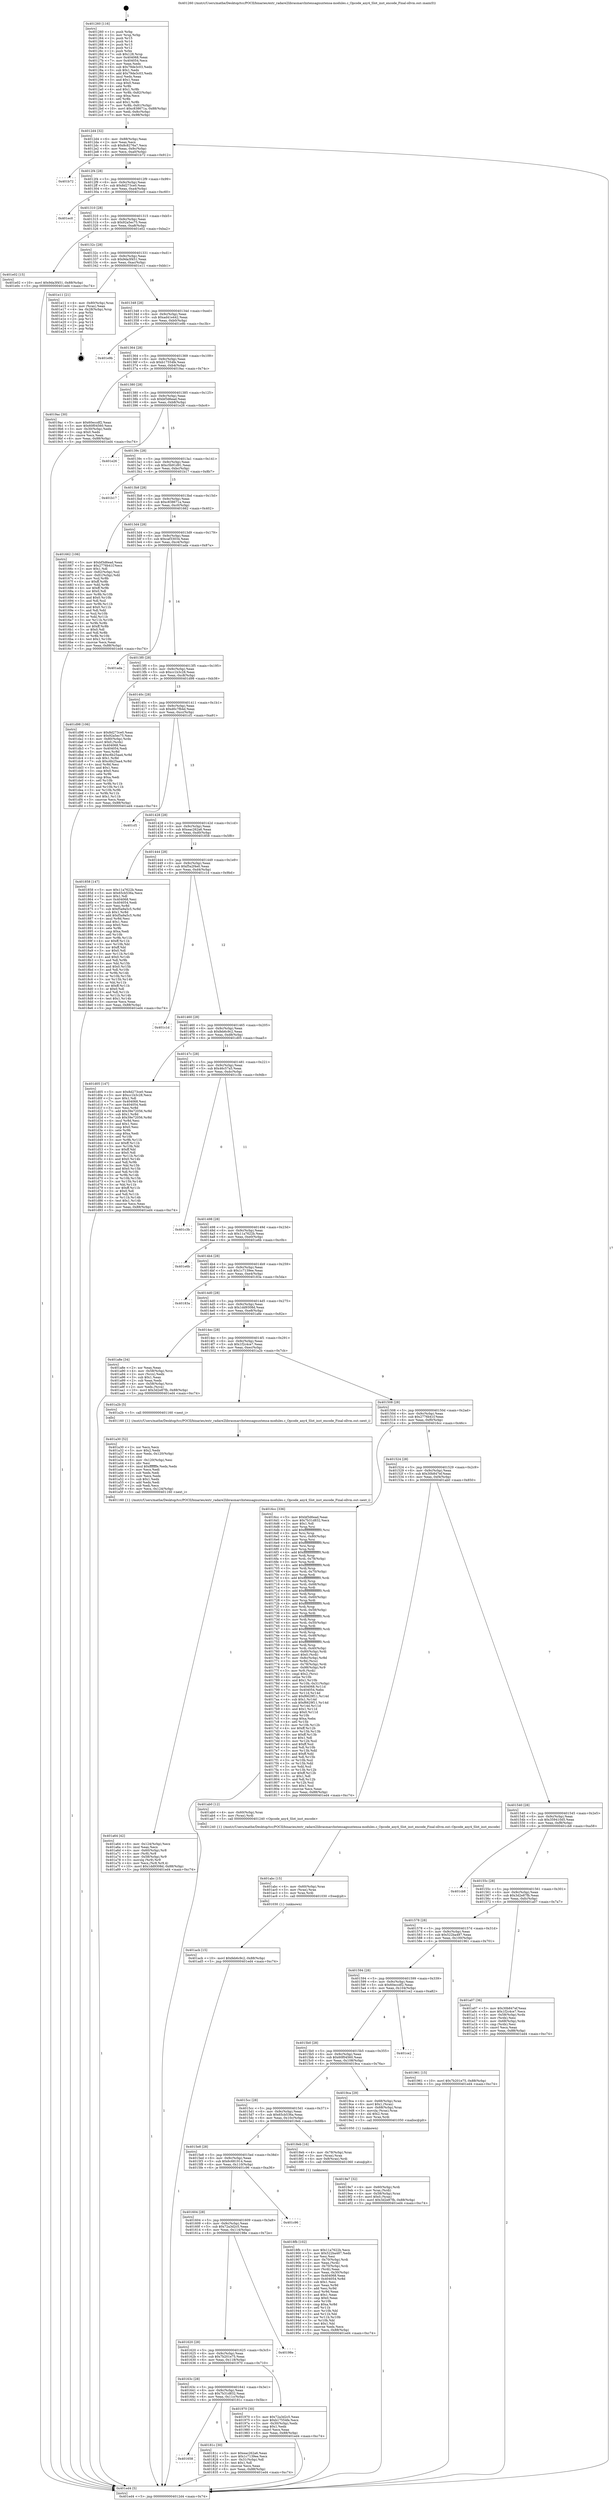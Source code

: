 digraph "0x401260" {
  label = "0x401260 (/mnt/c/Users/mathe/Desktop/tcc/POCII/binaries/extr_radare2librasmarchxtensagnuxtensa-modules.c_Opcode_any4_Slot_inst_encode_Final-ollvm.out::main(0))"
  labelloc = "t"
  node[shape=record]

  Entry [label="",width=0.3,height=0.3,shape=circle,fillcolor=black,style=filled]
  "0x4012d4" [label="{
     0x4012d4 [32]\l
     | [instrs]\l
     &nbsp;&nbsp;0x4012d4 \<+6\>: mov -0x88(%rbp),%eax\l
     &nbsp;&nbsp;0x4012da \<+2\>: mov %eax,%ecx\l
     &nbsp;&nbsp;0x4012dc \<+6\>: sub $0x8c8276a7,%ecx\l
     &nbsp;&nbsp;0x4012e2 \<+6\>: mov %eax,-0x9c(%rbp)\l
     &nbsp;&nbsp;0x4012e8 \<+6\>: mov %ecx,-0xa0(%rbp)\l
     &nbsp;&nbsp;0x4012ee \<+6\>: je 0000000000401b72 \<main+0x912\>\l
  }"]
  "0x401b72" [label="{
     0x401b72\l
  }", style=dashed]
  "0x4012f4" [label="{
     0x4012f4 [28]\l
     | [instrs]\l
     &nbsp;&nbsp;0x4012f4 \<+5\>: jmp 00000000004012f9 \<main+0x99\>\l
     &nbsp;&nbsp;0x4012f9 \<+6\>: mov -0x9c(%rbp),%eax\l
     &nbsp;&nbsp;0x4012ff \<+5\>: sub $0x8d273ce0,%eax\l
     &nbsp;&nbsp;0x401304 \<+6\>: mov %eax,-0xa4(%rbp)\l
     &nbsp;&nbsp;0x40130a \<+6\>: je 0000000000401ec0 \<main+0xc60\>\l
  }"]
  Exit [label="",width=0.3,height=0.3,shape=circle,fillcolor=black,style=filled,peripheries=2]
  "0x401ec0" [label="{
     0x401ec0\l
  }", style=dashed]
  "0x401310" [label="{
     0x401310 [28]\l
     | [instrs]\l
     &nbsp;&nbsp;0x401310 \<+5\>: jmp 0000000000401315 \<main+0xb5\>\l
     &nbsp;&nbsp;0x401315 \<+6\>: mov -0x9c(%rbp),%eax\l
     &nbsp;&nbsp;0x40131b \<+5\>: sub $0x92a5ec75,%eax\l
     &nbsp;&nbsp;0x401320 \<+6\>: mov %eax,-0xa8(%rbp)\l
     &nbsp;&nbsp;0x401326 \<+6\>: je 0000000000401e02 \<main+0xba2\>\l
  }"]
  "0x401acb" [label="{
     0x401acb [15]\l
     | [instrs]\l
     &nbsp;&nbsp;0x401acb \<+10\>: movl $0xfeb6c9c2,-0x88(%rbp)\l
     &nbsp;&nbsp;0x401ad5 \<+5\>: jmp 0000000000401ed4 \<main+0xc74\>\l
  }"]
  "0x401e02" [label="{
     0x401e02 [15]\l
     | [instrs]\l
     &nbsp;&nbsp;0x401e02 \<+10\>: movl $0x9da3f451,-0x88(%rbp)\l
     &nbsp;&nbsp;0x401e0c \<+5\>: jmp 0000000000401ed4 \<main+0xc74\>\l
  }"]
  "0x40132c" [label="{
     0x40132c [28]\l
     | [instrs]\l
     &nbsp;&nbsp;0x40132c \<+5\>: jmp 0000000000401331 \<main+0xd1\>\l
     &nbsp;&nbsp;0x401331 \<+6\>: mov -0x9c(%rbp),%eax\l
     &nbsp;&nbsp;0x401337 \<+5\>: sub $0x9da3f451,%eax\l
     &nbsp;&nbsp;0x40133c \<+6\>: mov %eax,-0xac(%rbp)\l
     &nbsp;&nbsp;0x401342 \<+6\>: je 0000000000401e11 \<main+0xbb1\>\l
  }"]
  "0x401abc" [label="{
     0x401abc [15]\l
     | [instrs]\l
     &nbsp;&nbsp;0x401abc \<+4\>: mov -0x60(%rbp),%rax\l
     &nbsp;&nbsp;0x401ac0 \<+3\>: mov (%rax),%rax\l
     &nbsp;&nbsp;0x401ac3 \<+3\>: mov %rax,%rdi\l
     &nbsp;&nbsp;0x401ac6 \<+5\>: call 0000000000401030 \<free@plt\>\l
     | [calls]\l
     &nbsp;&nbsp;0x401030 \{1\} (unknown)\l
  }"]
  "0x401e11" [label="{
     0x401e11 [21]\l
     | [instrs]\l
     &nbsp;&nbsp;0x401e11 \<+4\>: mov -0x80(%rbp),%rax\l
     &nbsp;&nbsp;0x401e15 \<+2\>: mov (%rax),%eax\l
     &nbsp;&nbsp;0x401e17 \<+4\>: lea -0x28(%rbp),%rsp\l
     &nbsp;&nbsp;0x401e1b \<+1\>: pop %rbx\l
     &nbsp;&nbsp;0x401e1c \<+2\>: pop %r12\l
     &nbsp;&nbsp;0x401e1e \<+2\>: pop %r13\l
     &nbsp;&nbsp;0x401e20 \<+2\>: pop %r14\l
     &nbsp;&nbsp;0x401e22 \<+2\>: pop %r15\l
     &nbsp;&nbsp;0x401e24 \<+1\>: pop %rbp\l
     &nbsp;&nbsp;0x401e25 \<+1\>: ret\l
  }"]
  "0x401348" [label="{
     0x401348 [28]\l
     | [instrs]\l
     &nbsp;&nbsp;0x401348 \<+5\>: jmp 000000000040134d \<main+0xed\>\l
     &nbsp;&nbsp;0x40134d \<+6\>: mov -0x9c(%rbp),%eax\l
     &nbsp;&nbsp;0x401353 \<+5\>: sub $0xad41e442,%eax\l
     &nbsp;&nbsp;0x401358 \<+6\>: mov %eax,-0xb0(%rbp)\l
     &nbsp;&nbsp;0x40135e \<+6\>: je 0000000000401e9b \<main+0xc3b\>\l
  }"]
  "0x401a64" [label="{
     0x401a64 [42]\l
     | [instrs]\l
     &nbsp;&nbsp;0x401a64 \<+6\>: mov -0x124(%rbp),%ecx\l
     &nbsp;&nbsp;0x401a6a \<+3\>: imul %eax,%ecx\l
     &nbsp;&nbsp;0x401a6d \<+4\>: mov -0x60(%rbp),%r8\l
     &nbsp;&nbsp;0x401a71 \<+3\>: mov (%r8),%r8\l
     &nbsp;&nbsp;0x401a74 \<+4\>: mov -0x58(%rbp),%r9\l
     &nbsp;&nbsp;0x401a78 \<+3\>: movslq (%r9),%r9\l
     &nbsp;&nbsp;0x401a7b \<+4\>: mov %ecx,(%r8,%r9,4)\l
     &nbsp;&nbsp;0x401a7f \<+10\>: movl $0x1dd9308d,-0x88(%rbp)\l
     &nbsp;&nbsp;0x401a89 \<+5\>: jmp 0000000000401ed4 \<main+0xc74\>\l
  }"]
  "0x401e9b" [label="{
     0x401e9b\l
  }", style=dashed]
  "0x401364" [label="{
     0x401364 [28]\l
     | [instrs]\l
     &nbsp;&nbsp;0x401364 \<+5\>: jmp 0000000000401369 \<main+0x109\>\l
     &nbsp;&nbsp;0x401369 \<+6\>: mov -0x9c(%rbp),%eax\l
     &nbsp;&nbsp;0x40136f \<+5\>: sub $0xb17554fe,%eax\l
     &nbsp;&nbsp;0x401374 \<+6\>: mov %eax,-0xb4(%rbp)\l
     &nbsp;&nbsp;0x40137a \<+6\>: je 00000000004019ac \<main+0x74c\>\l
  }"]
  "0x401a30" [label="{
     0x401a30 [52]\l
     | [instrs]\l
     &nbsp;&nbsp;0x401a30 \<+2\>: xor %ecx,%ecx\l
     &nbsp;&nbsp;0x401a32 \<+5\>: mov $0x2,%edx\l
     &nbsp;&nbsp;0x401a37 \<+6\>: mov %edx,-0x120(%rbp)\l
     &nbsp;&nbsp;0x401a3d \<+1\>: cltd\l
     &nbsp;&nbsp;0x401a3e \<+6\>: mov -0x120(%rbp),%esi\l
     &nbsp;&nbsp;0x401a44 \<+2\>: idiv %esi\l
     &nbsp;&nbsp;0x401a46 \<+6\>: imul $0xfffffffe,%edx,%edx\l
     &nbsp;&nbsp;0x401a4c \<+2\>: mov %ecx,%edi\l
     &nbsp;&nbsp;0x401a4e \<+2\>: sub %edx,%edi\l
     &nbsp;&nbsp;0x401a50 \<+2\>: mov %ecx,%edx\l
     &nbsp;&nbsp;0x401a52 \<+3\>: sub $0x1,%edx\l
     &nbsp;&nbsp;0x401a55 \<+2\>: add %edx,%edi\l
     &nbsp;&nbsp;0x401a57 \<+2\>: sub %edi,%ecx\l
     &nbsp;&nbsp;0x401a59 \<+6\>: mov %ecx,-0x124(%rbp)\l
     &nbsp;&nbsp;0x401a5f \<+5\>: call 0000000000401160 \<next_i\>\l
     | [calls]\l
     &nbsp;&nbsp;0x401160 \{1\} (/mnt/c/Users/mathe/Desktop/tcc/POCII/binaries/extr_radare2librasmarchxtensagnuxtensa-modules.c_Opcode_any4_Slot_inst_encode_Final-ollvm.out::next_i)\l
  }"]
  "0x4019ac" [label="{
     0x4019ac [30]\l
     | [instrs]\l
     &nbsp;&nbsp;0x4019ac \<+5\>: mov $0x60eccdf2,%eax\l
     &nbsp;&nbsp;0x4019b1 \<+5\>: mov $0x60f04560,%ecx\l
     &nbsp;&nbsp;0x4019b6 \<+3\>: mov -0x30(%rbp),%edx\l
     &nbsp;&nbsp;0x4019b9 \<+3\>: cmp $0x0,%edx\l
     &nbsp;&nbsp;0x4019bc \<+3\>: cmove %ecx,%eax\l
     &nbsp;&nbsp;0x4019bf \<+6\>: mov %eax,-0x88(%rbp)\l
     &nbsp;&nbsp;0x4019c5 \<+5\>: jmp 0000000000401ed4 \<main+0xc74\>\l
  }"]
  "0x401380" [label="{
     0x401380 [28]\l
     | [instrs]\l
     &nbsp;&nbsp;0x401380 \<+5\>: jmp 0000000000401385 \<main+0x125\>\l
     &nbsp;&nbsp;0x401385 \<+6\>: mov -0x9c(%rbp),%eax\l
     &nbsp;&nbsp;0x40138b \<+5\>: sub $0xbf3d6ead,%eax\l
     &nbsp;&nbsp;0x401390 \<+6\>: mov %eax,-0xb8(%rbp)\l
     &nbsp;&nbsp;0x401396 \<+6\>: je 0000000000401e26 \<main+0xbc6\>\l
  }"]
  "0x4019e7" [label="{
     0x4019e7 [32]\l
     | [instrs]\l
     &nbsp;&nbsp;0x4019e7 \<+4\>: mov -0x60(%rbp),%rdi\l
     &nbsp;&nbsp;0x4019eb \<+3\>: mov %rax,(%rdi)\l
     &nbsp;&nbsp;0x4019ee \<+4\>: mov -0x58(%rbp),%rax\l
     &nbsp;&nbsp;0x4019f2 \<+6\>: movl $0x0,(%rax)\l
     &nbsp;&nbsp;0x4019f8 \<+10\>: movl $0x3d2e87fb,-0x88(%rbp)\l
     &nbsp;&nbsp;0x401a02 \<+5\>: jmp 0000000000401ed4 \<main+0xc74\>\l
  }"]
  "0x401e26" [label="{
     0x401e26\l
  }", style=dashed]
  "0x40139c" [label="{
     0x40139c [28]\l
     | [instrs]\l
     &nbsp;&nbsp;0x40139c \<+5\>: jmp 00000000004013a1 \<main+0x141\>\l
     &nbsp;&nbsp;0x4013a1 \<+6\>: mov -0x9c(%rbp),%eax\l
     &nbsp;&nbsp;0x4013a7 \<+5\>: sub $0xc5b91d91,%eax\l
     &nbsp;&nbsp;0x4013ac \<+6\>: mov %eax,-0xbc(%rbp)\l
     &nbsp;&nbsp;0x4013b2 \<+6\>: je 0000000000401b17 \<main+0x8b7\>\l
  }"]
  "0x4018fb" [label="{
     0x4018fb [102]\l
     | [instrs]\l
     &nbsp;&nbsp;0x4018fb \<+5\>: mov $0x11a7622b,%ecx\l
     &nbsp;&nbsp;0x401900 \<+5\>: mov $0x522ba487,%edx\l
     &nbsp;&nbsp;0x401905 \<+2\>: xor %esi,%esi\l
     &nbsp;&nbsp;0x401907 \<+4\>: mov -0x70(%rbp),%rdi\l
     &nbsp;&nbsp;0x40190b \<+2\>: mov %eax,(%rdi)\l
     &nbsp;&nbsp;0x40190d \<+4\>: mov -0x70(%rbp),%rdi\l
     &nbsp;&nbsp;0x401911 \<+2\>: mov (%rdi),%eax\l
     &nbsp;&nbsp;0x401913 \<+3\>: mov %eax,-0x30(%rbp)\l
     &nbsp;&nbsp;0x401916 \<+7\>: mov 0x404068,%eax\l
     &nbsp;&nbsp;0x40191d \<+8\>: mov 0x404054,%r8d\l
     &nbsp;&nbsp;0x401925 \<+3\>: sub $0x1,%esi\l
     &nbsp;&nbsp;0x401928 \<+3\>: mov %eax,%r9d\l
     &nbsp;&nbsp;0x40192b \<+3\>: add %esi,%r9d\l
     &nbsp;&nbsp;0x40192e \<+4\>: imul %r9d,%eax\l
     &nbsp;&nbsp;0x401932 \<+3\>: and $0x1,%eax\l
     &nbsp;&nbsp;0x401935 \<+3\>: cmp $0x0,%eax\l
     &nbsp;&nbsp;0x401938 \<+4\>: sete %r10b\l
     &nbsp;&nbsp;0x40193c \<+4\>: cmp $0xa,%r8d\l
     &nbsp;&nbsp;0x401940 \<+4\>: setl %r11b\l
     &nbsp;&nbsp;0x401944 \<+3\>: mov %r10b,%bl\l
     &nbsp;&nbsp;0x401947 \<+3\>: and %r11b,%bl\l
     &nbsp;&nbsp;0x40194a \<+3\>: xor %r11b,%r10b\l
     &nbsp;&nbsp;0x40194d \<+3\>: or %r10b,%bl\l
     &nbsp;&nbsp;0x401950 \<+3\>: test $0x1,%bl\l
     &nbsp;&nbsp;0x401953 \<+3\>: cmovne %edx,%ecx\l
     &nbsp;&nbsp;0x401956 \<+6\>: mov %ecx,-0x88(%rbp)\l
     &nbsp;&nbsp;0x40195c \<+5\>: jmp 0000000000401ed4 \<main+0xc74\>\l
  }"]
  "0x401b17" [label="{
     0x401b17\l
  }", style=dashed]
  "0x4013b8" [label="{
     0x4013b8 [28]\l
     | [instrs]\l
     &nbsp;&nbsp;0x4013b8 \<+5\>: jmp 00000000004013bd \<main+0x15d\>\l
     &nbsp;&nbsp;0x4013bd \<+6\>: mov -0x9c(%rbp),%eax\l
     &nbsp;&nbsp;0x4013c3 \<+5\>: sub $0xc838671a,%eax\l
     &nbsp;&nbsp;0x4013c8 \<+6\>: mov %eax,-0xc0(%rbp)\l
     &nbsp;&nbsp;0x4013ce \<+6\>: je 0000000000401662 \<main+0x402\>\l
  }"]
  "0x401658" [label="{
     0x401658\l
  }", style=dashed]
  "0x401662" [label="{
     0x401662 [106]\l
     | [instrs]\l
     &nbsp;&nbsp;0x401662 \<+5\>: mov $0xbf3d6ead,%eax\l
     &nbsp;&nbsp;0x401667 \<+5\>: mov $0x2776b41f,%ecx\l
     &nbsp;&nbsp;0x40166c \<+2\>: mov $0x1,%dl\l
     &nbsp;&nbsp;0x40166e \<+7\>: mov -0x82(%rbp),%sil\l
     &nbsp;&nbsp;0x401675 \<+7\>: mov -0x81(%rbp),%dil\l
     &nbsp;&nbsp;0x40167c \<+3\>: mov %sil,%r8b\l
     &nbsp;&nbsp;0x40167f \<+4\>: xor $0xff,%r8b\l
     &nbsp;&nbsp;0x401683 \<+3\>: mov %dil,%r9b\l
     &nbsp;&nbsp;0x401686 \<+4\>: xor $0xff,%r9b\l
     &nbsp;&nbsp;0x40168a \<+3\>: xor $0x0,%dl\l
     &nbsp;&nbsp;0x40168d \<+3\>: mov %r8b,%r10b\l
     &nbsp;&nbsp;0x401690 \<+4\>: and $0x0,%r10b\l
     &nbsp;&nbsp;0x401694 \<+3\>: and %dl,%sil\l
     &nbsp;&nbsp;0x401697 \<+3\>: mov %r9b,%r11b\l
     &nbsp;&nbsp;0x40169a \<+4\>: and $0x0,%r11b\l
     &nbsp;&nbsp;0x40169e \<+3\>: and %dl,%dil\l
     &nbsp;&nbsp;0x4016a1 \<+3\>: or %sil,%r10b\l
     &nbsp;&nbsp;0x4016a4 \<+3\>: or %dil,%r11b\l
     &nbsp;&nbsp;0x4016a7 \<+3\>: xor %r11b,%r10b\l
     &nbsp;&nbsp;0x4016aa \<+3\>: or %r9b,%r8b\l
     &nbsp;&nbsp;0x4016ad \<+4\>: xor $0xff,%r8b\l
     &nbsp;&nbsp;0x4016b1 \<+3\>: or $0x0,%dl\l
     &nbsp;&nbsp;0x4016b4 \<+3\>: and %dl,%r8b\l
     &nbsp;&nbsp;0x4016b7 \<+3\>: or %r8b,%r10b\l
     &nbsp;&nbsp;0x4016ba \<+4\>: test $0x1,%r10b\l
     &nbsp;&nbsp;0x4016be \<+3\>: cmovne %ecx,%eax\l
     &nbsp;&nbsp;0x4016c1 \<+6\>: mov %eax,-0x88(%rbp)\l
     &nbsp;&nbsp;0x4016c7 \<+5\>: jmp 0000000000401ed4 \<main+0xc74\>\l
  }"]
  "0x4013d4" [label="{
     0x4013d4 [28]\l
     | [instrs]\l
     &nbsp;&nbsp;0x4013d4 \<+5\>: jmp 00000000004013d9 \<main+0x179\>\l
     &nbsp;&nbsp;0x4013d9 \<+6\>: mov -0x9c(%rbp),%eax\l
     &nbsp;&nbsp;0x4013df \<+5\>: sub $0xcaf33034,%eax\l
     &nbsp;&nbsp;0x4013e4 \<+6\>: mov %eax,-0xc4(%rbp)\l
     &nbsp;&nbsp;0x4013ea \<+6\>: je 0000000000401ada \<main+0x87a\>\l
  }"]
  "0x401ed4" [label="{
     0x401ed4 [5]\l
     | [instrs]\l
     &nbsp;&nbsp;0x401ed4 \<+5\>: jmp 00000000004012d4 \<main+0x74\>\l
  }"]
  "0x401260" [label="{
     0x401260 [116]\l
     | [instrs]\l
     &nbsp;&nbsp;0x401260 \<+1\>: push %rbp\l
     &nbsp;&nbsp;0x401261 \<+3\>: mov %rsp,%rbp\l
     &nbsp;&nbsp;0x401264 \<+2\>: push %r15\l
     &nbsp;&nbsp;0x401266 \<+2\>: push %r14\l
     &nbsp;&nbsp;0x401268 \<+2\>: push %r13\l
     &nbsp;&nbsp;0x40126a \<+2\>: push %r12\l
     &nbsp;&nbsp;0x40126c \<+1\>: push %rbx\l
     &nbsp;&nbsp;0x40126d \<+7\>: sub $0x128,%rsp\l
     &nbsp;&nbsp;0x401274 \<+7\>: mov 0x404068,%eax\l
     &nbsp;&nbsp;0x40127b \<+7\>: mov 0x404054,%ecx\l
     &nbsp;&nbsp;0x401282 \<+2\>: mov %eax,%edx\l
     &nbsp;&nbsp;0x401284 \<+6\>: sub $0x79de3c03,%edx\l
     &nbsp;&nbsp;0x40128a \<+3\>: sub $0x1,%edx\l
     &nbsp;&nbsp;0x40128d \<+6\>: add $0x79de3c03,%edx\l
     &nbsp;&nbsp;0x401293 \<+3\>: imul %edx,%eax\l
     &nbsp;&nbsp;0x401296 \<+3\>: and $0x1,%eax\l
     &nbsp;&nbsp;0x401299 \<+3\>: cmp $0x0,%eax\l
     &nbsp;&nbsp;0x40129c \<+4\>: sete %r8b\l
     &nbsp;&nbsp;0x4012a0 \<+4\>: and $0x1,%r8b\l
     &nbsp;&nbsp;0x4012a4 \<+7\>: mov %r8b,-0x82(%rbp)\l
     &nbsp;&nbsp;0x4012ab \<+3\>: cmp $0xa,%ecx\l
     &nbsp;&nbsp;0x4012ae \<+4\>: setl %r8b\l
     &nbsp;&nbsp;0x4012b2 \<+4\>: and $0x1,%r8b\l
     &nbsp;&nbsp;0x4012b6 \<+7\>: mov %r8b,-0x81(%rbp)\l
     &nbsp;&nbsp;0x4012bd \<+10\>: movl $0xc838671a,-0x88(%rbp)\l
     &nbsp;&nbsp;0x4012c7 \<+6\>: mov %edi,-0x8c(%rbp)\l
     &nbsp;&nbsp;0x4012cd \<+7\>: mov %rsi,-0x98(%rbp)\l
  }"]
  "0x40181c" [label="{
     0x40181c [30]\l
     | [instrs]\l
     &nbsp;&nbsp;0x40181c \<+5\>: mov $0xeac262a6,%eax\l
     &nbsp;&nbsp;0x401821 \<+5\>: mov $0x1c7139ee,%ecx\l
     &nbsp;&nbsp;0x401826 \<+3\>: mov -0x31(%rbp),%dl\l
     &nbsp;&nbsp;0x401829 \<+3\>: test $0x1,%dl\l
     &nbsp;&nbsp;0x40182c \<+3\>: cmovne %ecx,%eax\l
     &nbsp;&nbsp;0x40182f \<+6\>: mov %eax,-0x88(%rbp)\l
     &nbsp;&nbsp;0x401835 \<+5\>: jmp 0000000000401ed4 \<main+0xc74\>\l
  }"]
  "0x401ada" [label="{
     0x401ada\l
  }", style=dashed]
  "0x4013f0" [label="{
     0x4013f0 [28]\l
     | [instrs]\l
     &nbsp;&nbsp;0x4013f0 \<+5\>: jmp 00000000004013f5 \<main+0x195\>\l
     &nbsp;&nbsp;0x4013f5 \<+6\>: mov -0x9c(%rbp),%eax\l
     &nbsp;&nbsp;0x4013fb \<+5\>: sub $0xcc1b3c28,%eax\l
     &nbsp;&nbsp;0x401400 \<+6\>: mov %eax,-0xc8(%rbp)\l
     &nbsp;&nbsp;0x401406 \<+6\>: je 0000000000401d98 \<main+0xb38\>\l
  }"]
  "0x40163c" [label="{
     0x40163c [28]\l
     | [instrs]\l
     &nbsp;&nbsp;0x40163c \<+5\>: jmp 0000000000401641 \<main+0x3e1\>\l
     &nbsp;&nbsp;0x401641 \<+6\>: mov -0x9c(%rbp),%eax\l
     &nbsp;&nbsp;0x401647 \<+5\>: sub $0x7b31d832,%eax\l
     &nbsp;&nbsp;0x40164c \<+6\>: mov %eax,-0x11c(%rbp)\l
     &nbsp;&nbsp;0x401652 \<+6\>: je 000000000040181c \<main+0x5bc\>\l
  }"]
  "0x401d98" [label="{
     0x401d98 [106]\l
     | [instrs]\l
     &nbsp;&nbsp;0x401d98 \<+5\>: mov $0x8d273ce0,%eax\l
     &nbsp;&nbsp;0x401d9d \<+5\>: mov $0x92a5ec75,%ecx\l
     &nbsp;&nbsp;0x401da2 \<+4\>: mov -0x80(%rbp),%rdx\l
     &nbsp;&nbsp;0x401da6 \<+6\>: movl $0x0,(%rdx)\l
     &nbsp;&nbsp;0x401dac \<+7\>: mov 0x404068,%esi\l
     &nbsp;&nbsp;0x401db3 \<+7\>: mov 0x404054,%edi\l
     &nbsp;&nbsp;0x401dba \<+3\>: mov %esi,%r8d\l
     &nbsp;&nbsp;0x401dbd \<+7\>: add $0xc6b25aa4,%r8d\l
     &nbsp;&nbsp;0x401dc4 \<+4\>: sub $0x1,%r8d\l
     &nbsp;&nbsp;0x401dc8 \<+7\>: sub $0xc6b25aa4,%r8d\l
     &nbsp;&nbsp;0x401dcf \<+4\>: imul %r8d,%esi\l
     &nbsp;&nbsp;0x401dd3 \<+3\>: and $0x1,%esi\l
     &nbsp;&nbsp;0x401dd6 \<+3\>: cmp $0x0,%esi\l
     &nbsp;&nbsp;0x401dd9 \<+4\>: sete %r9b\l
     &nbsp;&nbsp;0x401ddd \<+3\>: cmp $0xa,%edi\l
     &nbsp;&nbsp;0x401de0 \<+4\>: setl %r10b\l
     &nbsp;&nbsp;0x401de4 \<+3\>: mov %r9b,%r11b\l
     &nbsp;&nbsp;0x401de7 \<+3\>: and %r10b,%r11b\l
     &nbsp;&nbsp;0x401dea \<+3\>: xor %r10b,%r9b\l
     &nbsp;&nbsp;0x401ded \<+3\>: or %r9b,%r11b\l
     &nbsp;&nbsp;0x401df0 \<+4\>: test $0x1,%r11b\l
     &nbsp;&nbsp;0x401df4 \<+3\>: cmovne %ecx,%eax\l
     &nbsp;&nbsp;0x401df7 \<+6\>: mov %eax,-0x88(%rbp)\l
     &nbsp;&nbsp;0x401dfd \<+5\>: jmp 0000000000401ed4 \<main+0xc74\>\l
  }"]
  "0x40140c" [label="{
     0x40140c [28]\l
     | [instrs]\l
     &nbsp;&nbsp;0x40140c \<+5\>: jmp 0000000000401411 \<main+0x1b1\>\l
     &nbsp;&nbsp;0x401411 \<+6\>: mov -0x9c(%rbp),%eax\l
     &nbsp;&nbsp;0x401417 \<+5\>: sub $0xd0c7fb4d,%eax\l
     &nbsp;&nbsp;0x40141c \<+6\>: mov %eax,-0xcc(%rbp)\l
     &nbsp;&nbsp;0x401422 \<+6\>: je 0000000000401cf1 \<main+0xa91\>\l
  }"]
  "0x401970" [label="{
     0x401970 [30]\l
     | [instrs]\l
     &nbsp;&nbsp;0x401970 \<+5\>: mov $0x72a3d2c5,%eax\l
     &nbsp;&nbsp;0x401975 \<+5\>: mov $0xb17554fe,%ecx\l
     &nbsp;&nbsp;0x40197a \<+3\>: mov -0x30(%rbp),%edx\l
     &nbsp;&nbsp;0x40197d \<+3\>: cmp $0x1,%edx\l
     &nbsp;&nbsp;0x401980 \<+3\>: cmovl %ecx,%eax\l
     &nbsp;&nbsp;0x401983 \<+6\>: mov %eax,-0x88(%rbp)\l
     &nbsp;&nbsp;0x401989 \<+5\>: jmp 0000000000401ed4 \<main+0xc74\>\l
  }"]
  "0x401cf1" [label="{
     0x401cf1\l
  }", style=dashed]
  "0x401428" [label="{
     0x401428 [28]\l
     | [instrs]\l
     &nbsp;&nbsp;0x401428 \<+5\>: jmp 000000000040142d \<main+0x1cd\>\l
     &nbsp;&nbsp;0x40142d \<+6\>: mov -0x9c(%rbp),%eax\l
     &nbsp;&nbsp;0x401433 \<+5\>: sub $0xeac262a6,%eax\l
     &nbsp;&nbsp;0x401438 \<+6\>: mov %eax,-0xd0(%rbp)\l
     &nbsp;&nbsp;0x40143e \<+6\>: je 0000000000401858 \<main+0x5f8\>\l
  }"]
  "0x401620" [label="{
     0x401620 [28]\l
     | [instrs]\l
     &nbsp;&nbsp;0x401620 \<+5\>: jmp 0000000000401625 \<main+0x3c5\>\l
     &nbsp;&nbsp;0x401625 \<+6\>: mov -0x9c(%rbp),%eax\l
     &nbsp;&nbsp;0x40162b \<+5\>: sub $0x7b201e75,%eax\l
     &nbsp;&nbsp;0x401630 \<+6\>: mov %eax,-0x118(%rbp)\l
     &nbsp;&nbsp;0x401636 \<+6\>: je 0000000000401970 \<main+0x710\>\l
  }"]
  "0x401858" [label="{
     0x401858 [147]\l
     | [instrs]\l
     &nbsp;&nbsp;0x401858 \<+5\>: mov $0x11a7622b,%eax\l
     &nbsp;&nbsp;0x40185d \<+5\>: mov $0x65cb536a,%ecx\l
     &nbsp;&nbsp;0x401862 \<+2\>: mov $0x1,%dl\l
     &nbsp;&nbsp;0x401864 \<+7\>: mov 0x404068,%esi\l
     &nbsp;&nbsp;0x40186b \<+7\>: mov 0x404054,%edi\l
     &nbsp;&nbsp;0x401872 \<+3\>: mov %esi,%r8d\l
     &nbsp;&nbsp;0x401875 \<+7\>: sub $0xf5a9a5c5,%r8d\l
     &nbsp;&nbsp;0x40187c \<+4\>: sub $0x1,%r8d\l
     &nbsp;&nbsp;0x401880 \<+7\>: add $0xf5a9a5c5,%r8d\l
     &nbsp;&nbsp;0x401887 \<+4\>: imul %r8d,%esi\l
     &nbsp;&nbsp;0x40188b \<+3\>: and $0x1,%esi\l
     &nbsp;&nbsp;0x40188e \<+3\>: cmp $0x0,%esi\l
     &nbsp;&nbsp;0x401891 \<+4\>: sete %r9b\l
     &nbsp;&nbsp;0x401895 \<+3\>: cmp $0xa,%edi\l
     &nbsp;&nbsp;0x401898 \<+4\>: setl %r10b\l
     &nbsp;&nbsp;0x40189c \<+3\>: mov %r9b,%r11b\l
     &nbsp;&nbsp;0x40189f \<+4\>: xor $0xff,%r11b\l
     &nbsp;&nbsp;0x4018a3 \<+3\>: mov %r10b,%bl\l
     &nbsp;&nbsp;0x4018a6 \<+3\>: xor $0xff,%bl\l
     &nbsp;&nbsp;0x4018a9 \<+3\>: xor $0x0,%dl\l
     &nbsp;&nbsp;0x4018ac \<+3\>: mov %r11b,%r14b\l
     &nbsp;&nbsp;0x4018af \<+4\>: and $0x0,%r14b\l
     &nbsp;&nbsp;0x4018b3 \<+3\>: and %dl,%r9b\l
     &nbsp;&nbsp;0x4018b6 \<+3\>: mov %bl,%r15b\l
     &nbsp;&nbsp;0x4018b9 \<+4\>: and $0x0,%r15b\l
     &nbsp;&nbsp;0x4018bd \<+3\>: and %dl,%r10b\l
     &nbsp;&nbsp;0x4018c0 \<+3\>: or %r9b,%r14b\l
     &nbsp;&nbsp;0x4018c3 \<+3\>: or %r10b,%r15b\l
     &nbsp;&nbsp;0x4018c6 \<+3\>: xor %r15b,%r14b\l
     &nbsp;&nbsp;0x4018c9 \<+3\>: or %bl,%r11b\l
     &nbsp;&nbsp;0x4018cc \<+4\>: xor $0xff,%r11b\l
     &nbsp;&nbsp;0x4018d0 \<+3\>: or $0x0,%dl\l
     &nbsp;&nbsp;0x4018d3 \<+3\>: and %dl,%r11b\l
     &nbsp;&nbsp;0x4018d6 \<+3\>: or %r11b,%r14b\l
     &nbsp;&nbsp;0x4018d9 \<+4\>: test $0x1,%r14b\l
     &nbsp;&nbsp;0x4018dd \<+3\>: cmovne %ecx,%eax\l
     &nbsp;&nbsp;0x4018e0 \<+6\>: mov %eax,-0x88(%rbp)\l
     &nbsp;&nbsp;0x4018e6 \<+5\>: jmp 0000000000401ed4 \<main+0xc74\>\l
  }"]
  "0x401444" [label="{
     0x401444 [28]\l
     | [instrs]\l
     &nbsp;&nbsp;0x401444 \<+5\>: jmp 0000000000401449 \<main+0x1e9\>\l
     &nbsp;&nbsp;0x401449 \<+6\>: mov -0x9c(%rbp),%eax\l
     &nbsp;&nbsp;0x40144f \<+5\>: sub $0xf5a2f4e0,%eax\l
     &nbsp;&nbsp;0x401454 \<+6\>: mov %eax,-0xd4(%rbp)\l
     &nbsp;&nbsp;0x40145a \<+6\>: je 0000000000401c1d \<main+0x9bd\>\l
  }"]
  "0x40198e" [label="{
     0x40198e\l
  }", style=dashed]
  "0x401c1d" [label="{
     0x401c1d\l
  }", style=dashed]
  "0x401460" [label="{
     0x401460 [28]\l
     | [instrs]\l
     &nbsp;&nbsp;0x401460 \<+5\>: jmp 0000000000401465 \<main+0x205\>\l
     &nbsp;&nbsp;0x401465 \<+6\>: mov -0x9c(%rbp),%eax\l
     &nbsp;&nbsp;0x40146b \<+5\>: sub $0xfeb6c9c2,%eax\l
     &nbsp;&nbsp;0x401470 \<+6\>: mov %eax,-0xd8(%rbp)\l
     &nbsp;&nbsp;0x401476 \<+6\>: je 0000000000401d05 \<main+0xaa5\>\l
  }"]
  "0x401604" [label="{
     0x401604 [28]\l
     | [instrs]\l
     &nbsp;&nbsp;0x401604 \<+5\>: jmp 0000000000401609 \<main+0x3a9\>\l
     &nbsp;&nbsp;0x401609 \<+6\>: mov -0x9c(%rbp),%eax\l
     &nbsp;&nbsp;0x40160f \<+5\>: sub $0x72a3d2c5,%eax\l
     &nbsp;&nbsp;0x401614 \<+6\>: mov %eax,-0x114(%rbp)\l
     &nbsp;&nbsp;0x40161a \<+6\>: je 000000000040198e \<main+0x72e\>\l
  }"]
  "0x401d05" [label="{
     0x401d05 [147]\l
     | [instrs]\l
     &nbsp;&nbsp;0x401d05 \<+5\>: mov $0x8d273ce0,%eax\l
     &nbsp;&nbsp;0x401d0a \<+5\>: mov $0xcc1b3c28,%ecx\l
     &nbsp;&nbsp;0x401d0f \<+2\>: mov $0x1,%dl\l
     &nbsp;&nbsp;0x401d11 \<+7\>: mov 0x404068,%esi\l
     &nbsp;&nbsp;0x401d18 \<+7\>: mov 0x404054,%edi\l
     &nbsp;&nbsp;0x401d1f \<+3\>: mov %esi,%r8d\l
     &nbsp;&nbsp;0x401d22 \<+7\>: add $0x39e72056,%r8d\l
     &nbsp;&nbsp;0x401d29 \<+4\>: sub $0x1,%r8d\l
     &nbsp;&nbsp;0x401d2d \<+7\>: sub $0x39e72056,%r8d\l
     &nbsp;&nbsp;0x401d34 \<+4\>: imul %r8d,%esi\l
     &nbsp;&nbsp;0x401d38 \<+3\>: and $0x1,%esi\l
     &nbsp;&nbsp;0x401d3b \<+3\>: cmp $0x0,%esi\l
     &nbsp;&nbsp;0x401d3e \<+4\>: sete %r9b\l
     &nbsp;&nbsp;0x401d42 \<+3\>: cmp $0xa,%edi\l
     &nbsp;&nbsp;0x401d45 \<+4\>: setl %r10b\l
     &nbsp;&nbsp;0x401d49 \<+3\>: mov %r9b,%r11b\l
     &nbsp;&nbsp;0x401d4c \<+4\>: xor $0xff,%r11b\l
     &nbsp;&nbsp;0x401d50 \<+3\>: mov %r10b,%bl\l
     &nbsp;&nbsp;0x401d53 \<+3\>: xor $0xff,%bl\l
     &nbsp;&nbsp;0x401d56 \<+3\>: xor $0x0,%dl\l
     &nbsp;&nbsp;0x401d59 \<+3\>: mov %r11b,%r14b\l
     &nbsp;&nbsp;0x401d5c \<+4\>: and $0x0,%r14b\l
     &nbsp;&nbsp;0x401d60 \<+3\>: and %dl,%r9b\l
     &nbsp;&nbsp;0x401d63 \<+3\>: mov %bl,%r15b\l
     &nbsp;&nbsp;0x401d66 \<+4\>: and $0x0,%r15b\l
     &nbsp;&nbsp;0x401d6a \<+3\>: and %dl,%r10b\l
     &nbsp;&nbsp;0x401d6d \<+3\>: or %r9b,%r14b\l
     &nbsp;&nbsp;0x401d70 \<+3\>: or %r10b,%r15b\l
     &nbsp;&nbsp;0x401d73 \<+3\>: xor %r15b,%r14b\l
     &nbsp;&nbsp;0x401d76 \<+3\>: or %bl,%r11b\l
     &nbsp;&nbsp;0x401d79 \<+4\>: xor $0xff,%r11b\l
     &nbsp;&nbsp;0x401d7d \<+3\>: or $0x0,%dl\l
     &nbsp;&nbsp;0x401d80 \<+3\>: and %dl,%r11b\l
     &nbsp;&nbsp;0x401d83 \<+3\>: or %r11b,%r14b\l
     &nbsp;&nbsp;0x401d86 \<+4\>: test $0x1,%r14b\l
     &nbsp;&nbsp;0x401d8a \<+3\>: cmovne %ecx,%eax\l
     &nbsp;&nbsp;0x401d8d \<+6\>: mov %eax,-0x88(%rbp)\l
     &nbsp;&nbsp;0x401d93 \<+5\>: jmp 0000000000401ed4 \<main+0xc74\>\l
  }"]
  "0x40147c" [label="{
     0x40147c [28]\l
     | [instrs]\l
     &nbsp;&nbsp;0x40147c \<+5\>: jmp 0000000000401481 \<main+0x221\>\l
     &nbsp;&nbsp;0x401481 \<+6\>: mov -0x9c(%rbp),%eax\l
     &nbsp;&nbsp;0x401487 \<+5\>: sub $0x46c57a5,%eax\l
     &nbsp;&nbsp;0x40148c \<+6\>: mov %eax,-0xdc(%rbp)\l
     &nbsp;&nbsp;0x401492 \<+6\>: je 0000000000401c3b \<main+0x9db\>\l
  }"]
  "0x401c96" [label="{
     0x401c96\l
  }", style=dashed]
  "0x401c3b" [label="{
     0x401c3b\l
  }", style=dashed]
  "0x401498" [label="{
     0x401498 [28]\l
     | [instrs]\l
     &nbsp;&nbsp;0x401498 \<+5\>: jmp 000000000040149d \<main+0x23d\>\l
     &nbsp;&nbsp;0x40149d \<+6\>: mov -0x9c(%rbp),%eax\l
     &nbsp;&nbsp;0x4014a3 \<+5\>: sub $0x11a7622b,%eax\l
     &nbsp;&nbsp;0x4014a8 \<+6\>: mov %eax,-0xe0(%rbp)\l
     &nbsp;&nbsp;0x4014ae \<+6\>: je 0000000000401e6b \<main+0xc0b\>\l
  }"]
  "0x4015e8" [label="{
     0x4015e8 [28]\l
     | [instrs]\l
     &nbsp;&nbsp;0x4015e8 \<+5\>: jmp 00000000004015ed \<main+0x38d\>\l
     &nbsp;&nbsp;0x4015ed \<+6\>: mov -0x9c(%rbp),%eax\l
     &nbsp;&nbsp;0x4015f3 \<+5\>: sub $0x6c681914,%eax\l
     &nbsp;&nbsp;0x4015f8 \<+6\>: mov %eax,-0x110(%rbp)\l
     &nbsp;&nbsp;0x4015fe \<+6\>: je 0000000000401c96 \<main+0xa36\>\l
  }"]
  "0x401e6b" [label="{
     0x401e6b\l
  }", style=dashed]
  "0x4014b4" [label="{
     0x4014b4 [28]\l
     | [instrs]\l
     &nbsp;&nbsp;0x4014b4 \<+5\>: jmp 00000000004014b9 \<main+0x259\>\l
     &nbsp;&nbsp;0x4014b9 \<+6\>: mov -0x9c(%rbp),%eax\l
     &nbsp;&nbsp;0x4014bf \<+5\>: sub $0x1c7139ee,%eax\l
     &nbsp;&nbsp;0x4014c4 \<+6\>: mov %eax,-0xe4(%rbp)\l
     &nbsp;&nbsp;0x4014ca \<+6\>: je 000000000040183a \<main+0x5da\>\l
  }"]
  "0x4018eb" [label="{
     0x4018eb [16]\l
     | [instrs]\l
     &nbsp;&nbsp;0x4018eb \<+4\>: mov -0x78(%rbp),%rax\l
     &nbsp;&nbsp;0x4018ef \<+3\>: mov (%rax),%rax\l
     &nbsp;&nbsp;0x4018f2 \<+4\>: mov 0x8(%rax),%rdi\l
     &nbsp;&nbsp;0x4018f6 \<+5\>: call 0000000000401060 \<atoi@plt\>\l
     | [calls]\l
     &nbsp;&nbsp;0x401060 \{1\} (unknown)\l
  }"]
  "0x40183a" [label="{
     0x40183a\l
  }", style=dashed]
  "0x4014d0" [label="{
     0x4014d0 [28]\l
     | [instrs]\l
     &nbsp;&nbsp;0x4014d0 \<+5\>: jmp 00000000004014d5 \<main+0x275\>\l
     &nbsp;&nbsp;0x4014d5 \<+6\>: mov -0x9c(%rbp),%eax\l
     &nbsp;&nbsp;0x4014db \<+5\>: sub $0x1dd9308d,%eax\l
     &nbsp;&nbsp;0x4014e0 \<+6\>: mov %eax,-0xe8(%rbp)\l
     &nbsp;&nbsp;0x4014e6 \<+6\>: je 0000000000401a8e \<main+0x82e\>\l
  }"]
  "0x4015cc" [label="{
     0x4015cc [28]\l
     | [instrs]\l
     &nbsp;&nbsp;0x4015cc \<+5\>: jmp 00000000004015d1 \<main+0x371\>\l
     &nbsp;&nbsp;0x4015d1 \<+6\>: mov -0x9c(%rbp),%eax\l
     &nbsp;&nbsp;0x4015d7 \<+5\>: sub $0x65cb536a,%eax\l
     &nbsp;&nbsp;0x4015dc \<+6\>: mov %eax,-0x10c(%rbp)\l
     &nbsp;&nbsp;0x4015e2 \<+6\>: je 00000000004018eb \<main+0x68b\>\l
  }"]
  "0x401a8e" [label="{
     0x401a8e [34]\l
     | [instrs]\l
     &nbsp;&nbsp;0x401a8e \<+2\>: xor %eax,%eax\l
     &nbsp;&nbsp;0x401a90 \<+4\>: mov -0x58(%rbp),%rcx\l
     &nbsp;&nbsp;0x401a94 \<+2\>: mov (%rcx),%edx\l
     &nbsp;&nbsp;0x401a96 \<+3\>: sub $0x1,%eax\l
     &nbsp;&nbsp;0x401a99 \<+2\>: sub %eax,%edx\l
     &nbsp;&nbsp;0x401a9b \<+4\>: mov -0x58(%rbp),%rcx\l
     &nbsp;&nbsp;0x401a9f \<+2\>: mov %edx,(%rcx)\l
     &nbsp;&nbsp;0x401aa1 \<+10\>: movl $0x3d2e87fb,-0x88(%rbp)\l
     &nbsp;&nbsp;0x401aab \<+5\>: jmp 0000000000401ed4 \<main+0xc74\>\l
  }"]
  "0x4014ec" [label="{
     0x4014ec [28]\l
     | [instrs]\l
     &nbsp;&nbsp;0x4014ec \<+5\>: jmp 00000000004014f1 \<main+0x291\>\l
     &nbsp;&nbsp;0x4014f1 \<+6\>: mov -0x9c(%rbp),%eax\l
     &nbsp;&nbsp;0x4014f7 \<+5\>: sub $0x1f2c4ce7,%eax\l
     &nbsp;&nbsp;0x4014fc \<+6\>: mov %eax,-0xec(%rbp)\l
     &nbsp;&nbsp;0x401502 \<+6\>: je 0000000000401a2b \<main+0x7cb\>\l
  }"]
  "0x4019ca" [label="{
     0x4019ca [29]\l
     | [instrs]\l
     &nbsp;&nbsp;0x4019ca \<+4\>: mov -0x68(%rbp),%rax\l
     &nbsp;&nbsp;0x4019ce \<+6\>: movl $0x1,(%rax)\l
     &nbsp;&nbsp;0x4019d4 \<+4\>: mov -0x68(%rbp),%rax\l
     &nbsp;&nbsp;0x4019d8 \<+3\>: movslq (%rax),%rax\l
     &nbsp;&nbsp;0x4019db \<+4\>: shl $0x2,%rax\l
     &nbsp;&nbsp;0x4019df \<+3\>: mov %rax,%rdi\l
     &nbsp;&nbsp;0x4019e2 \<+5\>: call 0000000000401050 \<malloc@plt\>\l
     | [calls]\l
     &nbsp;&nbsp;0x401050 \{1\} (unknown)\l
  }"]
  "0x401a2b" [label="{
     0x401a2b [5]\l
     | [instrs]\l
     &nbsp;&nbsp;0x401a2b \<+5\>: call 0000000000401160 \<next_i\>\l
     | [calls]\l
     &nbsp;&nbsp;0x401160 \{1\} (/mnt/c/Users/mathe/Desktop/tcc/POCII/binaries/extr_radare2librasmarchxtensagnuxtensa-modules.c_Opcode_any4_Slot_inst_encode_Final-ollvm.out::next_i)\l
  }"]
  "0x401508" [label="{
     0x401508 [28]\l
     | [instrs]\l
     &nbsp;&nbsp;0x401508 \<+5\>: jmp 000000000040150d \<main+0x2ad\>\l
     &nbsp;&nbsp;0x40150d \<+6\>: mov -0x9c(%rbp),%eax\l
     &nbsp;&nbsp;0x401513 \<+5\>: sub $0x2776b41f,%eax\l
     &nbsp;&nbsp;0x401518 \<+6\>: mov %eax,-0xf0(%rbp)\l
     &nbsp;&nbsp;0x40151e \<+6\>: je 00000000004016cc \<main+0x46c\>\l
  }"]
  "0x4015b0" [label="{
     0x4015b0 [28]\l
     | [instrs]\l
     &nbsp;&nbsp;0x4015b0 \<+5\>: jmp 00000000004015b5 \<main+0x355\>\l
     &nbsp;&nbsp;0x4015b5 \<+6\>: mov -0x9c(%rbp),%eax\l
     &nbsp;&nbsp;0x4015bb \<+5\>: sub $0x60f04560,%eax\l
     &nbsp;&nbsp;0x4015c0 \<+6\>: mov %eax,-0x108(%rbp)\l
     &nbsp;&nbsp;0x4015c6 \<+6\>: je 00000000004019ca \<main+0x76a\>\l
  }"]
  "0x4016cc" [label="{
     0x4016cc [336]\l
     | [instrs]\l
     &nbsp;&nbsp;0x4016cc \<+5\>: mov $0xbf3d6ead,%eax\l
     &nbsp;&nbsp;0x4016d1 \<+5\>: mov $0x7b31d832,%ecx\l
     &nbsp;&nbsp;0x4016d6 \<+2\>: mov $0x1,%dl\l
     &nbsp;&nbsp;0x4016d8 \<+3\>: mov %rsp,%rsi\l
     &nbsp;&nbsp;0x4016db \<+4\>: add $0xfffffffffffffff0,%rsi\l
     &nbsp;&nbsp;0x4016df \<+3\>: mov %rsi,%rsp\l
     &nbsp;&nbsp;0x4016e2 \<+4\>: mov %rsi,-0x80(%rbp)\l
     &nbsp;&nbsp;0x4016e6 \<+3\>: mov %rsp,%rsi\l
     &nbsp;&nbsp;0x4016e9 \<+4\>: add $0xfffffffffffffff0,%rsi\l
     &nbsp;&nbsp;0x4016ed \<+3\>: mov %rsi,%rsp\l
     &nbsp;&nbsp;0x4016f0 \<+3\>: mov %rsp,%rdi\l
     &nbsp;&nbsp;0x4016f3 \<+4\>: add $0xfffffffffffffff0,%rdi\l
     &nbsp;&nbsp;0x4016f7 \<+3\>: mov %rdi,%rsp\l
     &nbsp;&nbsp;0x4016fa \<+4\>: mov %rdi,-0x78(%rbp)\l
     &nbsp;&nbsp;0x4016fe \<+3\>: mov %rsp,%rdi\l
     &nbsp;&nbsp;0x401701 \<+4\>: add $0xfffffffffffffff0,%rdi\l
     &nbsp;&nbsp;0x401705 \<+3\>: mov %rdi,%rsp\l
     &nbsp;&nbsp;0x401708 \<+4\>: mov %rdi,-0x70(%rbp)\l
     &nbsp;&nbsp;0x40170c \<+3\>: mov %rsp,%rdi\l
     &nbsp;&nbsp;0x40170f \<+4\>: add $0xfffffffffffffff0,%rdi\l
     &nbsp;&nbsp;0x401713 \<+3\>: mov %rdi,%rsp\l
     &nbsp;&nbsp;0x401716 \<+4\>: mov %rdi,-0x68(%rbp)\l
     &nbsp;&nbsp;0x40171a \<+3\>: mov %rsp,%rdi\l
     &nbsp;&nbsp;0x40171d \<+4\>: add $0xfffffffffffffff0,%rdi\l
     &nbsp;&nbsp;0x401721 \<+3\>: mov %rdi,%rsp\l
     &nbsp;&nbsp;0x401724 \<+4\>: mov %rdi,-0x60(%rbp)\l
     &nbsp;&nbsp;0x401728 \<+3\>: mov %rsp,%rdi\l
     &nbsp;&nbsp;0x40172b \<+4\>: add $0xfffffffffffffff0,%rdi\l
     &nbsp;&nbsp;0x40172f \<+3\>: mov %rdi,%rsp\l
     &nbsp;&nbsp;0x401732 \<+4\>: mov %rdi,-0x58(%rbp)\l
     &nbsp;&nbsp;0x401736 \<+3\>: mov %rsp,%rdi\l
     &nbsp;&nbsp;0x401739 \<+4\>: add $0xfffffffffffffff0,%rdi\l
     &nbsp;&nbsp;0x40173d \<+3\>: mov %rdi,%rsp\l
     &nbsp;&nbsp;0x401740 \<+4\>: mov %rdi,-0x50(%rbp)\l
     &nbsp;&nbsp;0x401744 \<+3\>: mov %rsp,%rdi\l
     &nbsp;&nbsp;0x401747 \<+4\>: add $0xfffffffffffffff0,%rdi\l
     &nbsp;&nbsp;0x40174b \<+3\>: mov %rdi,%rsp\l
     &nbsp;&nbsp;0x40174e \<+4\>: mov %rdi,-0x48(%rbp)\l
     &nbsp;&nbsp;0x401752 \<+3\>: mov %rsp,%rdi\l
     &nbsp;&nbsp;0x401755 \<+4\>: add $0xfffffffffffffff0,%rdi\l
     &nbsp;&nbsp;0x401759 \<+3\>: mov %rdi,%rsp\l
     &nbsp;&nbsp;0x40175c \<+4\>: mov %rdi,-0x40(%rbp)\l
     &nbsp;&nbsp;0x401760 \<+4\>: mov -0x80(%rbp),%rdi\l
     &nbsp;&nbsp;0x401764 \<+6\>: movl $0x0,(%rdi)\l
     &nbsp;&nbsp;0x40176a \<+7\>: mov -0x8c(%rbp),%r8d\l
     &nbsp;&nbsp;0x401771 \<+3\>: mov %r8d,(%rsi)\l
     &nbsp;&nbsp;0x401774 \<+4\>: mov -0x78(%rbp),%rdi\l
     &nbsp;&nbsp;0x401778 \<+7\>: mov -0x98(%rbp),%r9\l
     &nbsp;&nbsp;0x40177f \<+3\>: mov %r9,(%rdi)\l
     &nbsp;&nbsp;0x401782 \<+3\>: cmpl $0x2,(%rsi)\l
     &nbsp;&nbsp;0x401785 \<+4\>: setne %r10b\l
     &nbsp;&nbsp;0x401789 \<+4\>: and $0x1,%r10b\l
     &nbsp;&nbsp;0x40178d \<+4\>: mov %r10b,-0x31(%rbp)\l
     &nbsp;&nbsp;0x401791 \<+8\>: mov 0x404068,%r11d\l
     &nbsp;&nbsp;0x401799 \<+7\>: mov 0x404054,%ebx\l
     &nbsp;&nbsp;0x4017a0 \<+3\>: mov %r11d,%r14d\l
     &nbsp;&nbsp;0x4017a3 \<+7\>: add $0xf6629f11,%r14d\l
     &nbsp;&nbsp;0x4017aa \<+4\>: sub $0x1,%r14d\l
     &nbsp;&nbsp;0x4017ae \<+7\>: sub $0xf6629f11,%r14d\l
     &nbsp;&nbsp;0x4017b5 \<+4\>: imul %r14d,%r11d\l
     &nbsp;&nbsp;0x4017b9 \<+4\>: and $0x1,%r11d\l
     &nbsp;&nbsp;0x4017bd \<+4\>: cmp $0x0,%r11d\l
     &nbsp;&nbsp;0x4017c1 \<+4\>: sete %r10b\l
     &nbsp;&nbsp;0x4017c5 \<+3\>: cmp $0xa,%ebx\l
     &nbsp;&nbsp;0x4017c8 \<+4\>: setl %r15b\l
     &nbsp;&nbsp;0x4017cc \<+3\>: mov %r10b,%r12b\l
     &nbsp;&nbsp;0x4017cf \<+4\>: xor $0xff,%r12b\l
     &nbsp;&nbsp;0x4017d3 \<+3\>: mov %r15b,%r13b\l
     &nbsp;&nbsp;0x4017d6 \<+4\>: xor $0xff,%r13b\l
     &nbsp;&nbsp;0x4017da \<+3\>: xor $0x1,%dl\l
     &nbsp;&nbsp;0x4017dd \<+3\>: mov %r12b,%sil\l
     &nbsp;&nbsp;0x4017e0 \<+4\>: and $0xff,%sil\l
     &nbsp;&nbsp;0x4017e4 \<+3\>: and %dl,%r10b\l
     &nbsp;&nbsp;0x4017e7 \<+3\>: mov %r13b,%dil\l
     &nbsp;&nbsp;0x4017ea \<+4\>: and $0xff,%dil\l
     &nbsp;&nbsp;0x4017ee \<+3\>: and %dl,%r15b\l
     &nbsp;&nbsp;0x4017f1 \<+3\>: or %r10b,%sil\l
     &nbsp;&nbsp;0x4017f4 \<+3\>: or %r15b,%dil\l
     &nbsp;&nbsp;0x4017f7 \<+3\>: xor %dil,%sil\l
     &nbsp;&nbsp;0x4017fa \<+3\>: or %r13b,%r12b\l
     &nbsp;&nbsp;0x4017fd \<+4\>: xor $0xff,%r12b\l
     &nbsp;&nbsp;0x401801 \<+3\>: or $0x1,%dl\l
     &nbsp;&nbsp;0x401804 \<+3\>: and %dl,%r12b\l
     &nbsp;&nbsp;0x401807 \<+3\>: or %r12b,%sil\l
     &nbsp;&nbsp;0x40180a \<+4\>: test $0x1,%sil\l
     &nbsp;&nbsp;0x40180e \<+3\>: cmovne %ecx,%eax\l
     &nbsp;&nbsp;0x401811 \<+6\>: mov %eax,-0x88(%rbp)\l
     &nbsp;&nbsp;0x401817 \<+5\>: jmp 0000000000401ed4 \<main+0xc74\>\l
  }"]
  "0x401524" [label="{
     0x401524 [28]\l
     | [instrs]\l
     &nbsp;&nbsp;0x401524 \<+5\>: jmp 0000000000401529 \<main+0x2c9\>\l
     &nbsp;&nbsp;0x401529 \<+6\>: mov -0x9c(%rbp),%eax\l
     &nbsp;&nbsp;0x40152f \<+5\>: sub $0x30b847ef,%eax\l
     &nbsp;&nbsp;0x401534 \<+6\>: mov %eax,-0xf4(%rbp)\l
     &nbsp;&nbsp;0x40153a \<+6\>: je 0000000000401ab0 \<main+0x850\>\l
  }"]
  "0x401ce2" [label="{
     0x401ce2\l
  }", style=dashed]
  "0x401594" [label="{
     0x401594 [28]\l
     | [instrs]\l
     &nbsp;&nbsp;0x401594 \<+5\>: jmp 0000000000401599 \<main+0x339\>\l
     &nbsp;&nbsp;0x401599 \<+6\>: mov -0x9c(%rbp),%eax\l
     &nbsp;&nbsp;0x40159f \<+5\>: sub $0x60eccdf2,%eax\l
     &nbsp;&nbsp;0x4015a4 \<+6\>: mov %eax,-0x104(%rbp)\l
     &nbsp;&nbsp;0x4015aa \<+6\>: je 0000000000401ce2 \<main+0xa82\>\l
  }"]
  "0x401ab0" [label="{
     0x401ab0 [12]\l
     | [instrs]\l
     &nbsp;&nbsp;0x401ab0 \<+4\>: mov -0x60(%rbp),%rax\l
     &nbsp;&nbsp;0x401ab4 \<+3\>: mov (%rax),%rdi\l
     &nbsp;&nbsp;0x401ab7 \<+5\>: call 0000000000401240 \<Opcode_any4_Slot_inst_encode\>\l
     | [calls]\l
     &nbsp;&nbsp;0x401240 \{1\} (/mnt/c/Users/mathe/Desktop/tcc/POCII/binaries/extr_radare2librasmarchxtensagnuxtensa-modules.c_Opcode_any4_Slot_inst_encode_Final-ollvm.out::Opcode_any4_Slot_inst_encode)\l
  }"]
  "0x401540" [label="{
     0x401540 [28]\l
     | [instrs]\l
     &nbsp;&nbsp;0x401540 \<+5\>: jmp 0000000000401545 \<main+0x2e5\>\l
     &nbsp;&nbsp;0x401545 \<+6\>: mov -0x9c(%rbp),%eax\l
     &nbsp;&nbsp;0x40154b \<+5\>: sub $0x359410d5,%eax\l
     &nbsp;&nbsp;0x401550 \<+6\>: mov %eax,-0xf8(%rbp)\l
     &nbsp;&nbsp;0x401556 \<+6\>: je 0000000000401cb8 \<main+0xa58\>\l
  }"]
  "0x401961" [label="{
     0x401961 [15]\l
     | [instrs]\l
     &nbsp;&nbsp;0x401961 \<+10\>: movl $0x7b201e75,-0x88(%rbp)\l
     &nbsp;&nbsp;0x40196b \<+5\>: jmp 0000000000401ed4 \<main+0xc74\>\l
  }"]
  "0x401cb8" [label="{
     0x401cb8\l
  }", style=dashed]
  "0x40155c" [label="{
     0x40155c [28]\l
     | [instrs]\l
     &nbsp;&nbsp;0x40155c \<+5\>: jmp 0000000000401561 \<main+0x301\>\l
     &nbsp;&nbsp;0x401561 \<+6\>: mov -0x9c(%rbp),%eax\l
     &nbsp;&nbsp;0x401567 \<+5\>: sub $0x3d2e87fb,%eax\l
     &nbsp;&nbsp;0x40156c \<+6\>: mov %eax,-0xfc(%rbp)\l
     &nbsp;&nbsp;0x401572 \<+6\>: je 0000000000401a07 \<main+0x7a7\>\l
  }"]
  "0x401578" [label="{
     0x401578 [28]\l
     | [instrs]\l
     &nbsp;&nbsp;0x401578 \<+5\>: jmp 000000000040157d \<main+0x31d\>\l
     &nbsp;&nbsp;0x40157d \<+6\>: mov -0x9c(%rbp),%eax\l
     &nbsp;&nbsp;0x401583 \<+5\>: sub $0x522ba487,%eax\l
     &nbsp;&nbsp;0x401588 \<+6\>: mov %eax,-0x100(%rbp)\l
     &nbsp;&nbsp;0x40158e \<+6\>: je 0000000000401961 \<main+0x701\>\l
  }"]
  "0x401a07" [label="{
     0x401a07 [36]\l
     | [instrs]\l
     &nbsp;&nbsp;0x401a07 \<+5\>: mov $0x30b847ef,%eax\l
     &nbsp;&nbsp;0x401a0c \<+5\>: mov $0x1f2c4ce7,%ecx\l
     &nbsp;&nbsp;0x401a11 \<+4\>: mov -0x58(%rbp),%rdx\l
     &nbsp;&nbsp;0x401a15 \<+2\>: mov (%rdx),%esi\l
     &nbsp;&nbsp;0x401a17 \<+4\>: mov -0x68(%rbp),%rdx\l
     &nbsp;&nbsp;0x401a1b \<+2\>: cmp (%rdx),%esi\l
     &nbsp;&nbsp;0x401a1d \<+3\>: cmovl %ecx,%eax\l
     &nbsp;&nbsp;0x401a20 \<+6\>: mov %eax,-0x88(%rbp)\l
     &nbsp;&nbsp;0x401a26 \<+5\>: jmp 0000000000401ed4 \<main+0xc74\>\l
  }"]
  Entry -> "0x401260" [label=" 1"]
  "0x4012d4" -> "0x401b72" [label=" 0"]
  "0x4012d4" -> "0x4012f4" [label=" 18"]
  "0x401e11" -> Exit [label=" 1"]
  "0x4012f4" -> "0x401ec0" [label=" 0"]
  "0x4012f4" -> "0x401310" [label=" 18"]
  "0x401e02" -> "0x401ed4" [label=" 1"]
  "0x401310" -> "0x401e02" [label=" 1"]
  "0x401310" -> "0x40132c" [label=" 17"]
  "0x401d98" -> "0x401ed4" [label=" 1"]
  "0x40132c" -> "0x401e11" [label=" 1"]
  "0x40132c" -> "0x401348" [label=" 16"]
  "0x401d05" -> "0x401ed4" [label=" 1"]
  "0x401348" -> "0x401e9b" [label=" 0"]
  "0x401348" -> "0x401364" [label=" 16"]
  "0x401acb" -> "0x401ed4" [label=" 1"]
  "0x401364" -> "0x4019ac" [label=" 1"]
  "0x401364" -> "0x401380" [label=" 15"]
  "0x401abc" -> "0x401acb" [label=" 1"]
  "0x401380" -> "0x401e26" [label=" 0"]
  "0x401380" -> "0x40139c" [label=" 15"]
  "0x401ab0" -> "0x401abc" [label=" 1"]
  "0x40139c" -> "0x401b17" [label=" 0"]
  "0x40139c" -> "0x4013b8" [label=" 15"]
  "0x401a8e" -> "0x401ed4" [label=" 1"]
  "0x4013b8" -> "0x401662" [label=" 1"]
  "0x4013b8" -> "0x4013d4" [label=" 14"]
  "0x401662" -> "0x401ed4" [label=" 1"]
  "0x401260" -> "0x4012d4" [label=" 1"]
  "0x401ed4" -> "0x4012d4" [label=" 17"]
  "0x401a64" -> "0x401ed4" [label=" 1"]
  "0x4013d4" -> "0x401ada" [label=" 0"]
  "0x4013d4" -> "0x4013f0" [label=" 14"]
  "0x401a30" -> "0x401a64" [label=" 1"]
  "0x4013f0" -> "0x401d98" [label=" 1"]
  "0x4013f0" -> "0x40140c" [label=" 13"]
  "0x401a07" -> "0x401ed4" [label=" 2"]
  "0x40140c" -> "0x401cf1" [label=" 0"]
  "0x40140c" -> "0x401428" [label=" 13"]
  "0x4019e7" -> "0x401ed4" [label=" 1"]
  "0x401428" -> "0x401858" [label=" 1"]
  "0x401428" -> "0x401444" [label=" 12"]
  "0x4019ac" -> "0x401ed4" [label=" 1"]
  "0x401444" -> "0x401c1d" [label=" 0"]
  "0x401444" -> "0x401460" [label=" 12"]
  "0x401970" -> "0x401ed4" [label=" 1"]
  "0x401460" -> "0x401d05" [label=" 1"]
  "0x401460" -> "0x40147c" [label=" 11"]
  "0x4018fb" -> "0x401ed4" [label=" 1"]
  "0x40147c" -> "0x401c3b" [label=" 0"]
  "0x40147c" -> "0x401498" [label=" 11"]
  "0x4018eb" -> "0x4018fb" [label=" 1"]
  "0x401498" -> "0x401e6b" [label=" 0"]
  "0x401498" -> "0x4014b4" [label=" 11"]
  "0x40181c" -> "0x401ed4" [label=" 1"]
  "0x4014b4" -> "0x40183a" [label=" 0"]
  "0x4014b4" -> "0x4014d0" [label=" 11"]
  "0x40163c" -> "0x401658" [label=" 0"]
  "0x4014d0" -> "0x401a8e" [label=" 1"]
  "0x4014d0" -> "0x4014ec" [label=" 10"]
  "0x401a2b" -> "0x401a30" [label=" 1"]
  "0x4014ec" -> "0x401a2b" [label=" 1"]
  "0x4014ec" -> "0x401508" [label=" 9"]
  "0x401620" -> "0x40163c" [label=" 1"]
  "0x401508" -> "0x4016cc" [label=" 1"]
  "0x401508" -> "0x401524" [label=" 8"]
  "0x4019ca" -> "0x4019e7" [label=" 1"]
  "0x4016cc" -> "0x401ed4" [label=" 1"]
  "0x401604" -> "0x401620" [label=" 2"]
  "0x401524" -> "0x401ab0" [label=" 1"]
  "0x401524" -> "0x401540" [label=" 7"]
  "0x401961" -> "0x401ed4" [label=" 1"]
  "0x401540" -> "0x401cb8" [label=" 0"]
  "0x401540" -> "0x40155c" [label=" 7"]
  "0x4015e8" -> "0x401604" [label=" 2"]
  "0x40155c" -> "0x401a07" [label=" 2"]
  "0x40155c" -> "0x401578" [label=" 5"]
  "0x4015e8" -> "0x401c96" [label=" 0"]
  "0x401578" -> "0x401961" [label=" 1"]
  "0x401578" -> "0x401594" [label=" 4"]
  "0x401604" -> "0x40198e" [label=" 0"]
  "0x401594" -> "0x401ce2" [label=" 0"]
  "0x401594" -> "0x4015b0" [label=" 4"]
  "0x401620" -> "0x401970" [label=" 1"]
  "0x4015b0" -> "0x4019ca" [label=" 1"]
  "0x4015b0" -> "0x4015cc" [label=" 3"]
  "0x40163c" -> "0x40181c" [label=" 1"]
  "0x4015cc" -> "0x4018eb" [label=" 1"]
  "0x4015cc" -> "0x4015e8" [label=" 2"]
  "0x401858" -> "0x401ed4" [label=" 1"]
}
